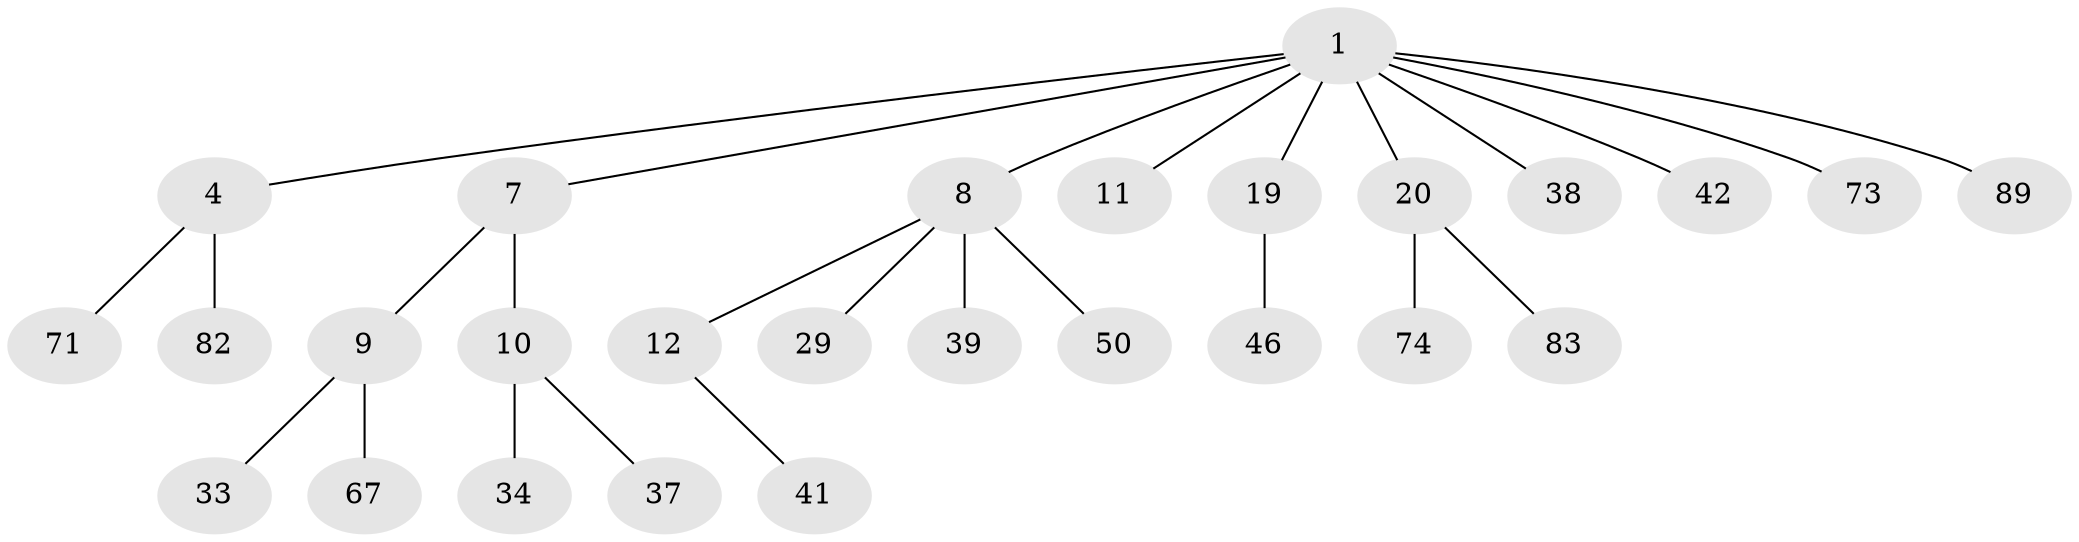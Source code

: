 // original degree distribution, {5: 0.054945054945054944, 4: 0.06593406593406594, 3: 0.13186813186813187, 6: 0.01098901098901099, 2: 0.24175824175824176, 1: 0.4945054945054945}
// Generated by graph-tools (version 1.1) at 2025/19/03/04/25 18:19:11]
// undirected, 27 vertices, 26 edges
graph export_dot {
graph [start="1"]
  node [color=gray90,style=filled];
  1 [super="+2+3+5+18+6"];
  4 [super="+36"];
  7 [super="+14"];
  8 [super="+15+13+27"];
  9 [super="+30+44+26+47"];
  10 [super="+31"];
  11;
  12 [super="+28+40+16"];
  19 [super="+22+63"];
  20 [super="+32"];
  29 [super="+35"];
  33;
  34 [super="+76"];
  37;
  38 [super="+48"];
  39;
  41;
  42 [super="+61"];
  46;
  50 [super="+70"];
  67;
  71;
  73;
  74 [super="+90"];
  82;
  83;
  89;
  1 -- 4;
  1 -- 20;
  1 -- 38;
  1 -- 73;
  1 -- 8;
  1 -- 19;
  1 -- 11;
  1 -- 7;
  1 -- 89;
  1 -- 42;
  4 -- 71;
  4 -- 82;
  7 -- 9;
  7 -- 10;
  8 -- 12;
  8 -- 50;
  8 -- 29;
  8 -- 39;
  9 -- 67;
  9 -- 33;
  10 -- 34;
  10 -- 37;
  12 -- 41;
  19 -- 46;
  20 -- 74;
  20 -- 83;
}
